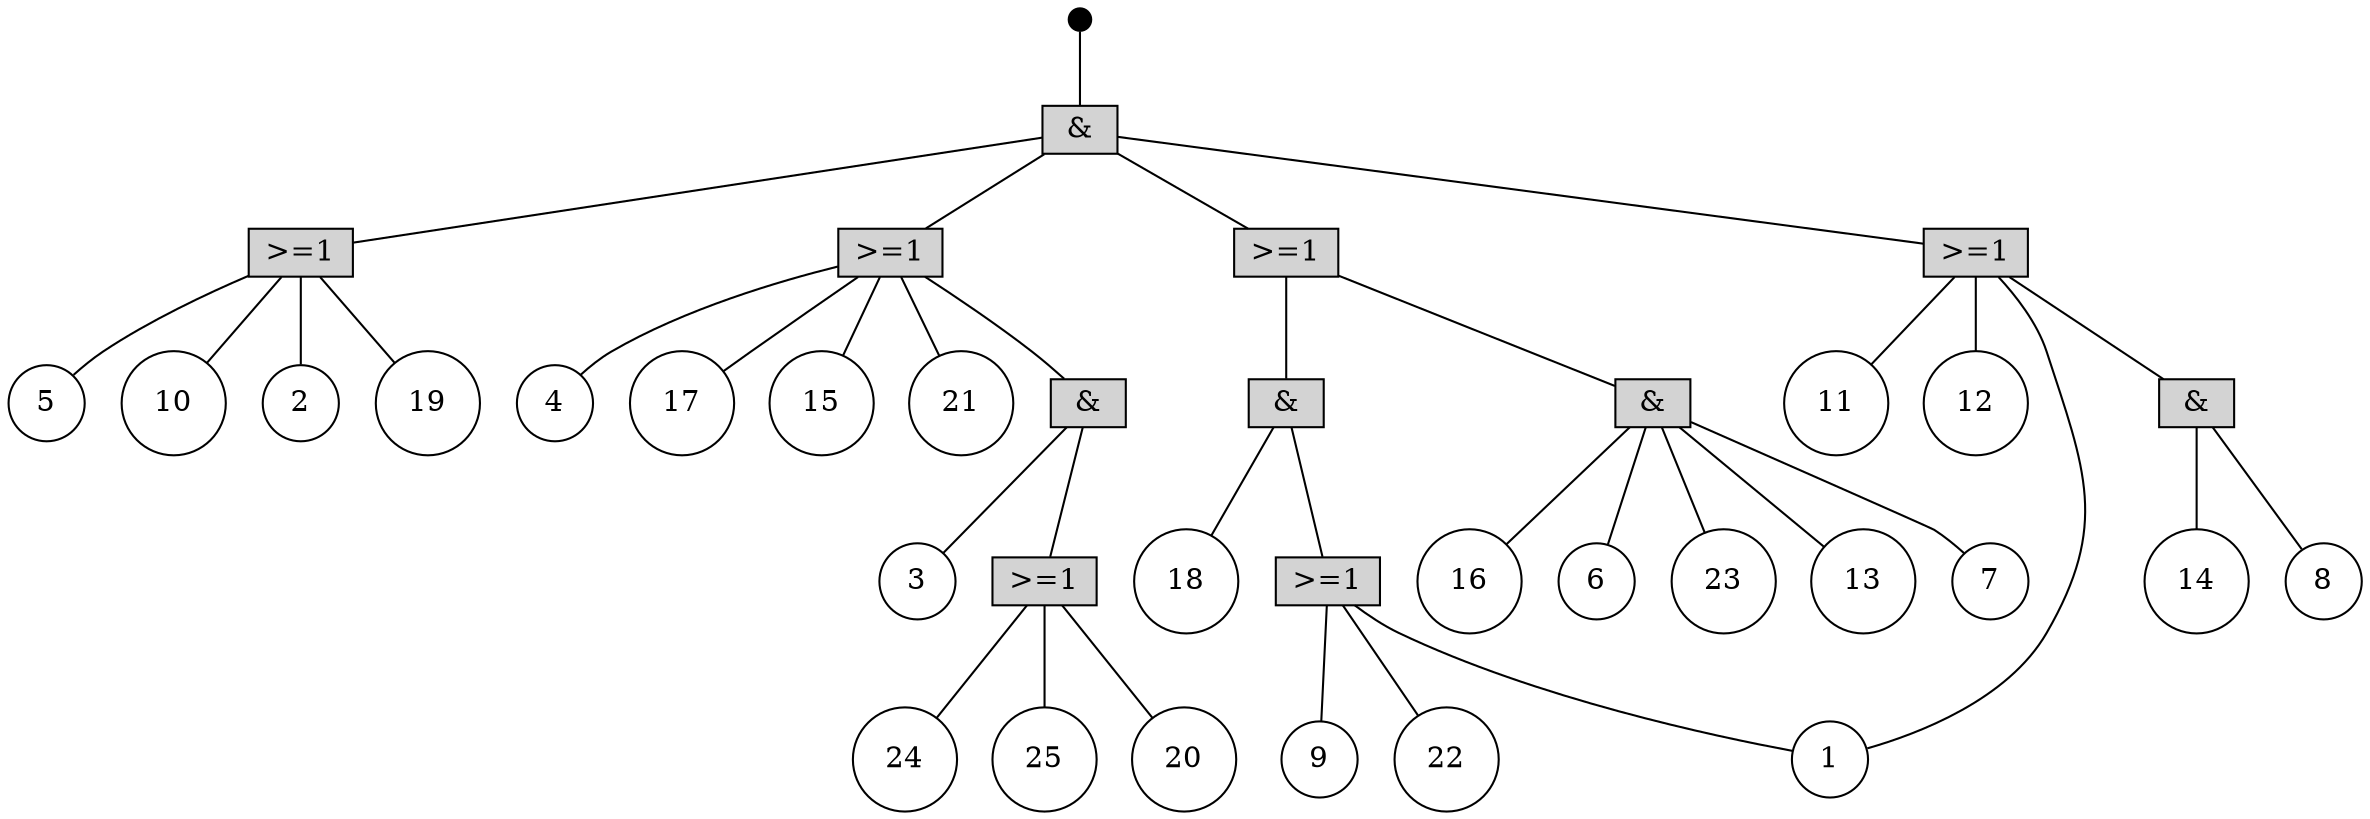 digraph G {
0 [shape=point, style=filled, width=0.15, label="TOP"]; 0 -> 28 [style=filled, dir=none];32 [shape=box, style=filled, height=0.25, width=0.5, label=">=1"];32 -> 19 [style=filled, dir=none];32 -> 17 [style=filled, dir=none];32 -> 18 [style=filled, dir=none];32 -> 20 [style=filled, dir=none];
1 [shape=circle, height=0.25, width=0.25, label="24"];
2 [shape=circle, height=0.25, width=0.25, label="12"];
3 [shape=circle, height=0.25, width=0.25, label="4"];
4 [shape=circle, height=0.25, width=0.25, label="13"];
5 [shape=circle, height=0.25, width=0.25, label="25"];
6 [shape=circle, height=0.25, width=0.25, label="1"];
7 [shape=circle, height=0.25, width=0.25, label="22"];
29 [shape=box, style=filled, height=0.25, width=0.5, label="&"];29 -> 10 [style=filled, dir=none];29 -> 4 [style=filled, dir=none];29 -> 15 [style=filled, dir=none];29 -> 23 [style=filled, dir=none];29 -> 22 [style=filled, dir=none];
9 [shape=circle, height=0.25, width=0.25, label="17"];
8 [shape=circle, height=0.25, width=0.25, label="20"];
10 [shape=circle, height=0.25, width=0.25, label="7"];
11 [shape=circle, height=0.25, width=0.25, label="15"];
13 [shape=circle, height=0.25, width=0.25, label="14"];
12 [shape=circle, height=0.25, width=0.25, label="21"];
31 [shape=box, style=filled, height=0.25, width=0.5, label=">=1"];31 -> 27 [style=filled, dir=none];31 -> 9 [style=filled, dir=none];31 -> 11 [style=filled, dir=none];31 -> 3 [style=filled, dir=none];31 -> 12 [style=filled, dir=none];
27 [shape=box, style=filled, height=0.25, width=0.5, label="&"];27 -> 14 [style=filled, dir=none];27 -> 35 [style=filled, dir=none];
26 [shape=box, style=filled, height=0.25, width=0.5, label="&"];26 -> 13 [style=filled, dir=none];26 -> 25 [style=filled, dir=none];
14 [shape=circle, height=0.25, width=0.25, label="3"];
15 [shape=circle, height=0.25, width=0.25, label="16"];
16 [shape=circle, height=0.25, width=0.25, label="18"];
17 [shape=circle, height=0.25, width=0.25, label="2"];
18 [shape=circle, height=0.25, width=0.25, label="19"];
33 [shape=box, style=filled, height=0.25, width=0.5, label=">=1"];33 -> 7 [style=filled, dir=none];33 -> 21 [style=filled, dir=none];33 -> 6 [style=filled, dir=none];
19 [shape=circle, height=0.25, width=0.25, label="10"];
20 [shape=circle, height=0.25, width=0.25, label="5"];
30 [shape=box, style=filled, height=0.25, width=0.5, label="&"];30 -> 33 [style=filled, dir=none];30 -> 16 [style=filled, dir=none];
21 [shape=circle, height=0.25, width=0.25, label="9"];
22 [shape=circle, height=0.25, width=0.25, label="23"];
28 [shape=box, style=filled, height=0.25, width=0.5, label="&"];28 -> 36 [style=filled, dir=none];28 -> 31 [style=filled, dir=none];28 -> 34 [style=filled, dir=none];28 -> 32 [style=filled, dir=none];
23 [shape=circle, height=0.25, width=0.25, label="6"];
24 [shape=circle, height=0.25, width=0.25, label="11"];
34 [shape=box, style=filled, height=0.25, width=0.5, label=">=1"];34 -> 24 [style=filled, dir=none];34 -> 26 [style=filled, dir=none];34 -> 2 [style=filled, dir=none];34 -> 6 [style=filled, dir=none];
36 [shape=box, style=filled, height=0.25, width=0.5, label=">=1"];36 -> 30 [style=filled, dir=none];36 -> 29 [style=filled, dir=none];
35 [shape=box, style=filled, height=0.25, width=0.5, label=">=1"];35 -> 8 [style=filled, dir=none];35 -> 5 [style=filled, dir=none];35 -> 1 [style=filled, dir=none];
25 [shape=circle, height=0.25, width=0.25, label="8"];

}